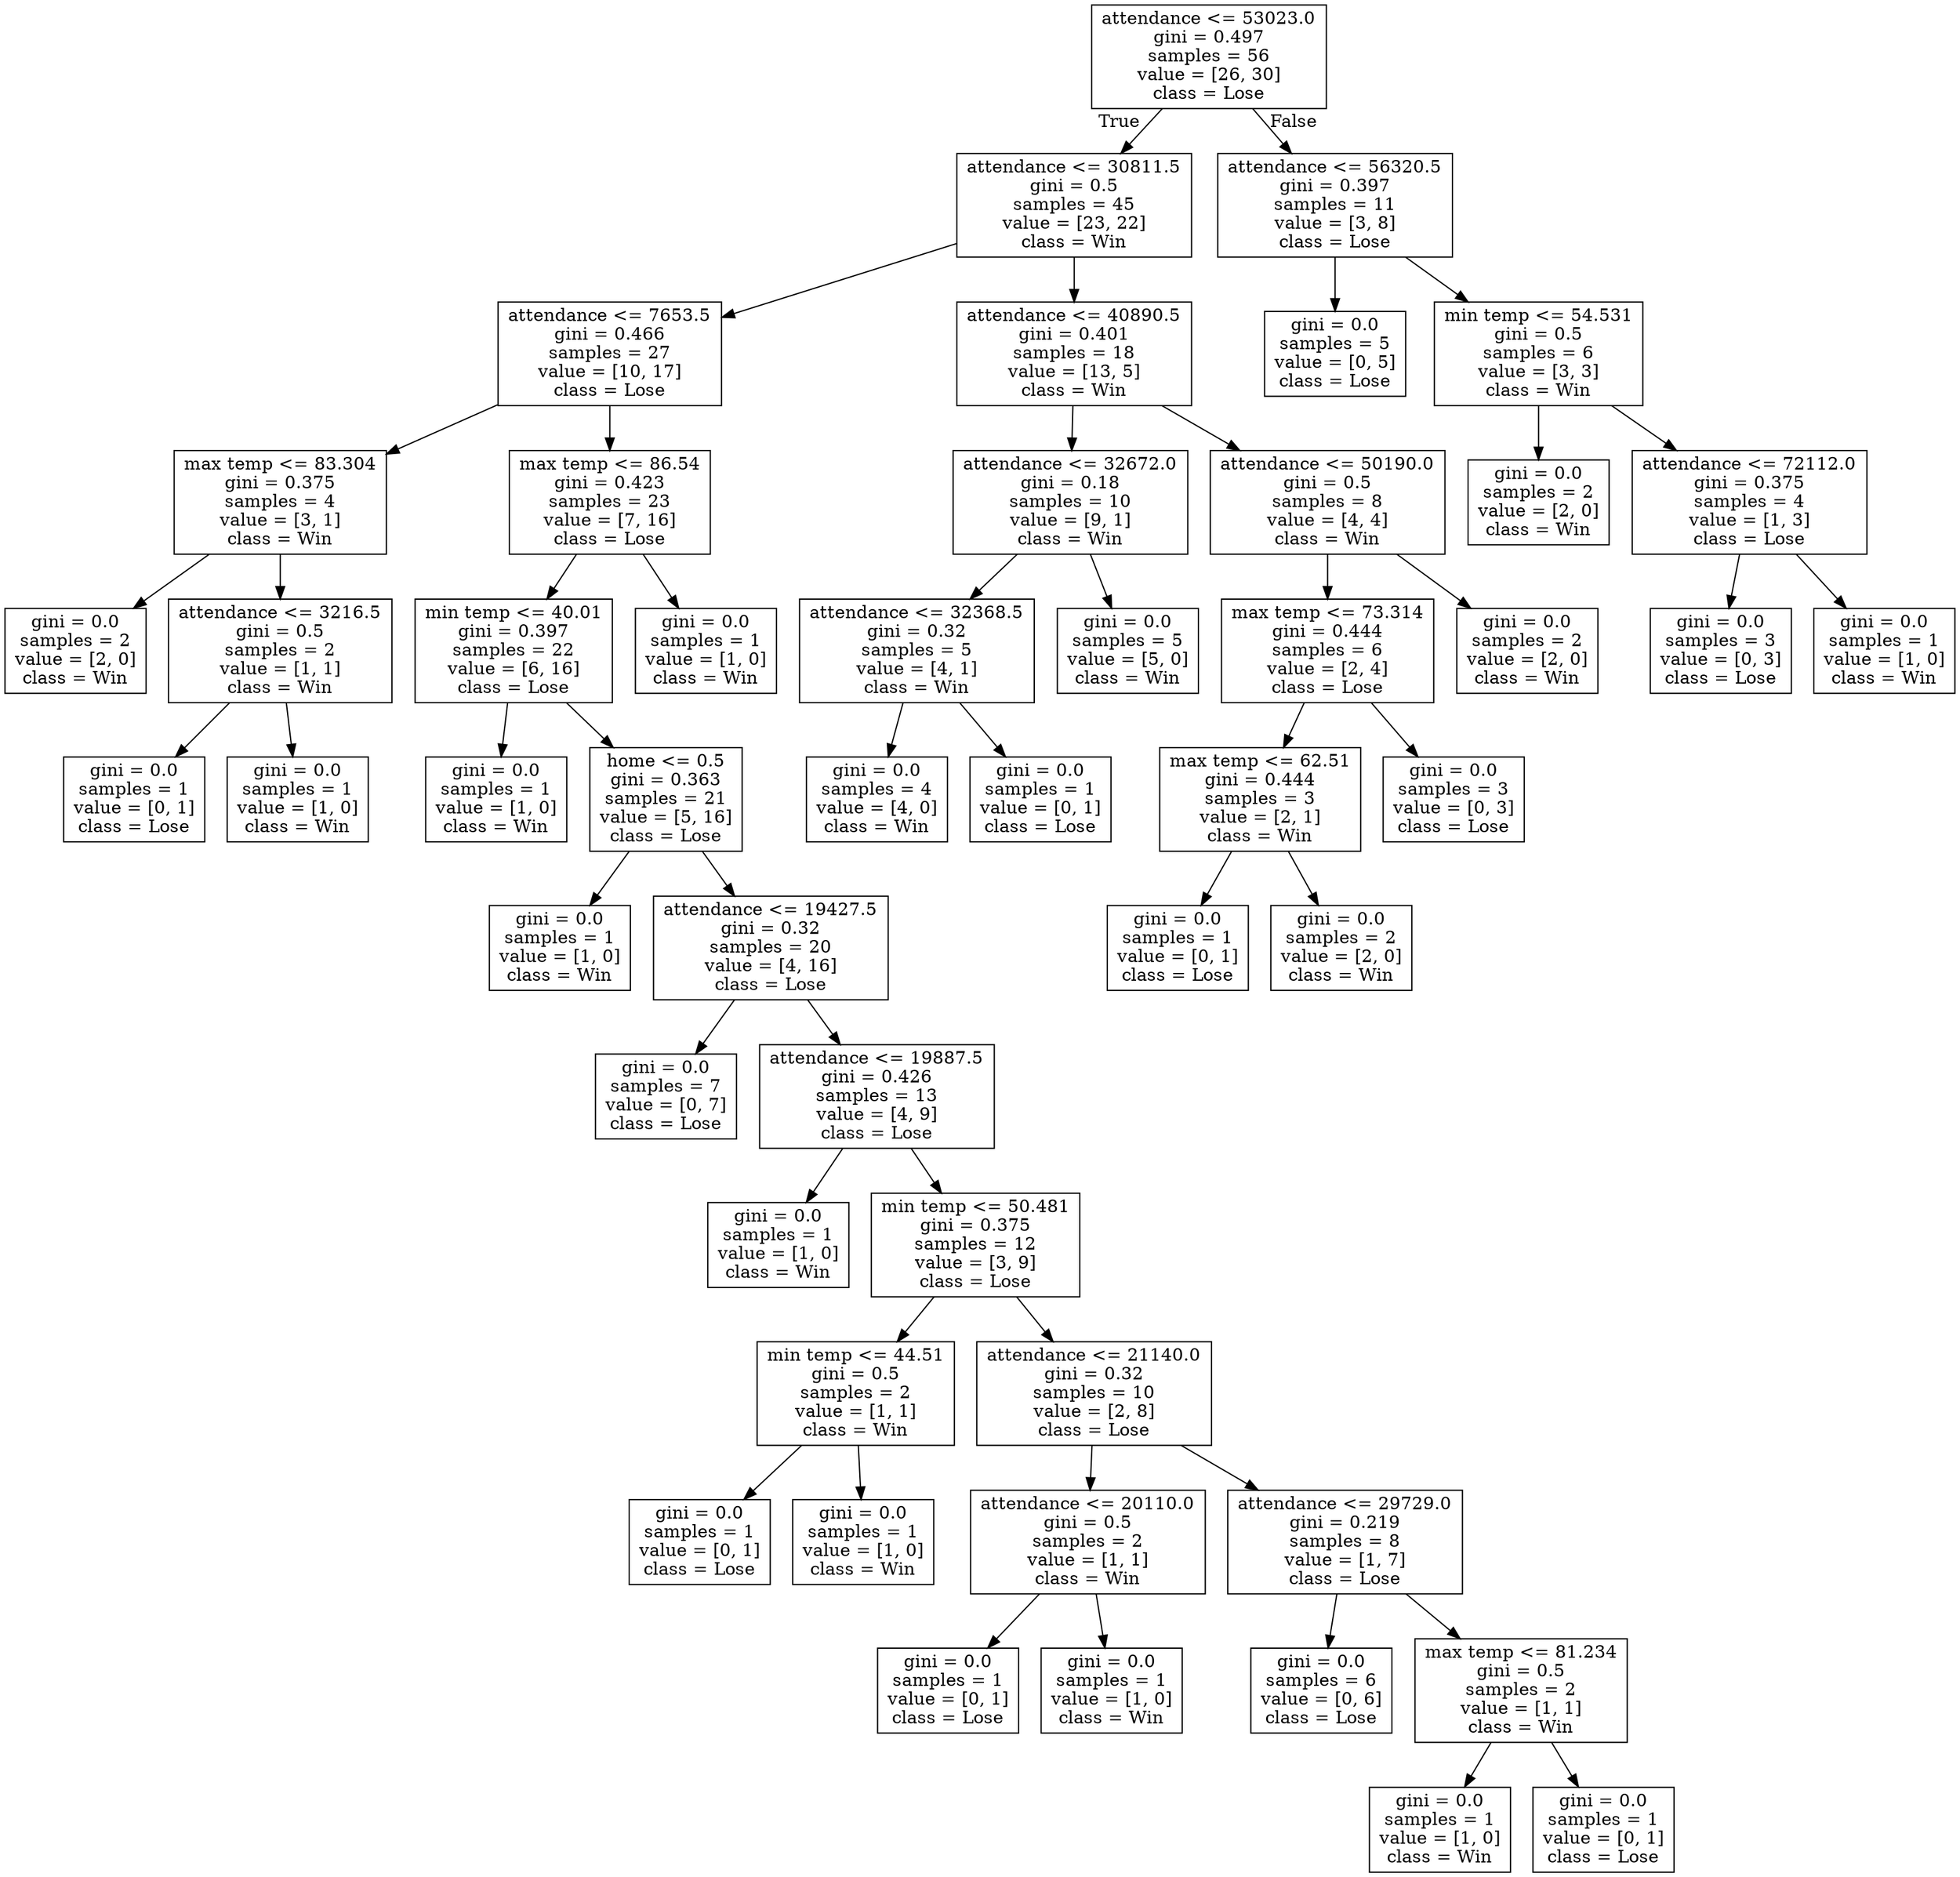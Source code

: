digraph Tree {
node [shape=box] ;
0 [label="attendance <= 53023.0\ngini = 0.497\nsamples = 56\nvalue = [26, 30]\nclass = Lose"] ;
1 [label="attendance <= 30811.5\ngini = 0.5\nsamples = 45\nvalue = [23, 22]\nclass = Win"] ;
0 -> 1 [labeldistance=2.5, labelangle=45, headlabel="True"] ;
2 [label="attendance <= 7653.5\ngini = 0.466\nsamples = 27\nvalue = [10, 17]\nclass = Lose"] ;
1 -> 2 ;
3 [label="max temp <= 83.304\ngini = 0.375\nsamples = 4\nvalue = [3, 1]\nclass = Win"] ;
2 -> 3 ;
4 [label="gini = 0.0\nsamples = 2\nvalue = [2, 0]\nclass = Win"] ;
3 -> 4 ;
5 [label="attendance <= 3216.5\ngini = 0.5\nsamples = 2\nvalue = [1, 1]\nclass = Win"] ;
3 -> 5 ;
6 [label="gini = 0.0\nsamples = 1\nvalue = [0, 1]\nclass = Lose"] ;
5 -> 6 ;
7 [label="gini = 0.0\nsamples = 1\nvalue = [1, 0]\nclass = Win"] ;
5 -> 7 ;
8 [label="max temp <= 86.54\ngini = 0.423\nsamples = 23\nvalue = [7, 16]\nclass = Lose"] ;
2 -> 8 ;
9 [label="min temp <= 40.01\ngini = 0.397\nsamples = 22\nvalue = [6, 16]\nclass = Lose"] ;
8 -> 9 ;
10 [label="gini = 0.0\nsamples = 1\nvalue = [1, 0]\nclass = Win"] ;
9 -> 10 ;
11 [label="home <= 0.5\ngini = 0.363\nsamples = 21\nvalue = [5, 16]\nclass = Lose"] ;
9 -> 11 ;
12 [label="gini = 0.0\nsamples = 1\nvalue = [1, 0]\nclass = Win"] ;
11 -> 12 ;
13 [label="attendance <= 19427.5\ngini = 0.32\nsamples = 20\nvalue = [4, 16]\nclass = Lose"] ;
11 -> 13 ;
14 [label="gini = 0.0\nsamples = 7\nvalue = [0, 7]\nclass = Lose"] ;
13 -> 14 ;
15 [label="attendance <= 19887.5\ngini = 0.426\nsamples = 13\nvalue = [4, 9]\nclass = Lose"] ;
13 -> 15 ;
16 [label="gini = 0.0\nsamples = 1\nvalue = [1, 0]\nclass = Win"] ;
15 -> 16 ;
17 [label="min temp <= 50.481\ngini = 0.375\nsamples = 12\nvalue = [3, 9]\nclass = Lose"] ;
15 -> 17 ;
18 [label="min temp <= 44.51\ngini = 0.5\nsamples = 2\nvalue = [1, 1]\nclass = Win"] ;
17 -> 18 ;
19 [label="gini = 0.0\nsamples = 1\nvalue = [0, 1]\nclass = Lose"] ;
18 -> 19 ;
20 [label="gini = 0.0\nsamples = 1\nvalue = [1, 0]\nclass = Win"] ;
18 -> 20 ;
21 [label="attendance <= 21140.0\ngini = 0.32\nsamples = 10\nvalue = [2, 8]\nclass = Lose"] ;
17 -> 21 ;
22 [label="attendance <= 20110.0\ngini = 0.5\nsamples = 2\nvalue = [1, 1]\nclass = Win"] ;
21 -> 22 ;
23 [label="gini = 0.0\nsamples = 1\nvalue = [0, 1]\nclass = Lose"] ;
22 -> 23 ;
24 [label="gini = 0.0\nsamples = 1\nvalue = [1, 0]\nclass = Win"] ;
22 -> 24 ;
25 [label="attendance <= 29729.0\ngini = 0.219\nsamples = 8\nvalue = [1, 7]\nclass = Lose"] ;
21 -> 25 ;
26 [label="gini = 0.0\nsamples = 6\nvalue = [0, 6]\nclass = Lose"] ;
25 -> 26 ;
27 [label="max temp <= 81.234\ngini = 0.5\nsamples = 2\nvalue = [1, 1]\nclass = Win"] ;
25 -> 27 ;
28 [label="gini = 0.0\nsamples = 1\nvalue = [1, 0]\nclass = Win"] ;
27 -> 28 ;
29 [label="gini = 0.0\nsamples = 1\nvalue = [0, 1]\nclass = Lose"] ;
27 -> 29 ;
30 [label="gini = 0.0\nsamples = 1\nvalue = [1, 0]\nclass = Win"] ;
8 -> 30 ;
31 [label="attendance <= 40890.5\ngini = 0.401\nsamples = 18\nvalue = [13, 5]\nclass = Win"] ;
1 -> 31 ;
32 [label="attendance <= 32672.0\ngini = 0.18\nsamples = 10\nvalue = [9, 1]\nclass = Win"] ;
31 -> 32 ;
33 [label="attendance <= 32368.5\ngini = 0.32\nsamples = 5\nvalue = [4, 1]\nclass = Win"] ;
32 -> 33 ;
34 [label="gini = 0.0\nsamples = 4\nvalue = [4, 0]\nclass = Win"] ;
33 -> 34 ;
35 [label="gini = 0.0\nsamples = 1\nvalue = [0, 1]\nclass = Lose"] ;
33 -> 35 ;
36 [label="gini = 0.0\nsamples = 5\nvalue = [5, 0]\nclass = Win"] ;
32 -> 36 ;
37 [label="attendance <= 50190.0\ngini = 0.5\nsamples = 8\nvalue = [4, 4]\nclass = Win"] ;
31 -> 37 ;
38 [label="max temp <= 73.314\ngini = 0.444\nsamples = 6\nvalue = [2, 4]\nclass = Lose"] ;
37 -> 38 ;
39 [label="max temp <= 62.51\ngini = 0.444\nsamples = 3\nvalue = [2, 1]\nclass = Win"] ;
38 -> 39 ;
40 [label="gini = 0.0\nsamples = 1\nvalue = [0, 1]\nclass = Lose"] ;
39 -> 40 ;
41 [label="gini = 0.0\nsamples = 2\nvalue = [2, 0]\nclass = Win"] ;
39 -> 41 ;
42 [label="gini = 0.0\nsamples = 3\nvalue = [0, 3]\nclass = Lose"] ;
38 -> 42 ;
43 [label="gini = 0.0\nsamples = 2\nvalue = [2, 0]\nclass = Win"] ;
37 -> 43 ;
44 [label="attendance <= 56320.5\ngini = 0.397\nsamples = 11\nvalue = [3, 8]\nclass = Lose"] ;
0 -> 44 [labeldistance=2.5, labelangle=-45, headlabel="False"] ;
45 [label="gini = 0.0\nsamples = 5\nvalue = [0, 5]\nclass = Lose"] ;
44 -> 45 ;
46 [label="min temp <= 54.531\ngini = 0.5\nsamples = 6\nvalue = [3, 3]\nclass = Win"] ;
44 -> 46 ;
47 [label="gini = 0.0\nsamples = 2\nvalue = [2, 0]\nclass = Win"] ;
46 -> 47 ;
48 [label="attendance <= 72112.0\ngini = 0.375\nsamples = 4\nvalue = [1, 3]\nclass = Lose"] ;
46 -> 48 ;
49 [label="gini = 0.0\nsamples = 3\nvalue = [0, 3]\nclass = Lose"] ;
48 -> 49 ;
50 [label="gini = 0.0\nsamples = 1\nvalue = [1, 0]\nclass = Win"] ;
48 -> 50 ;
}